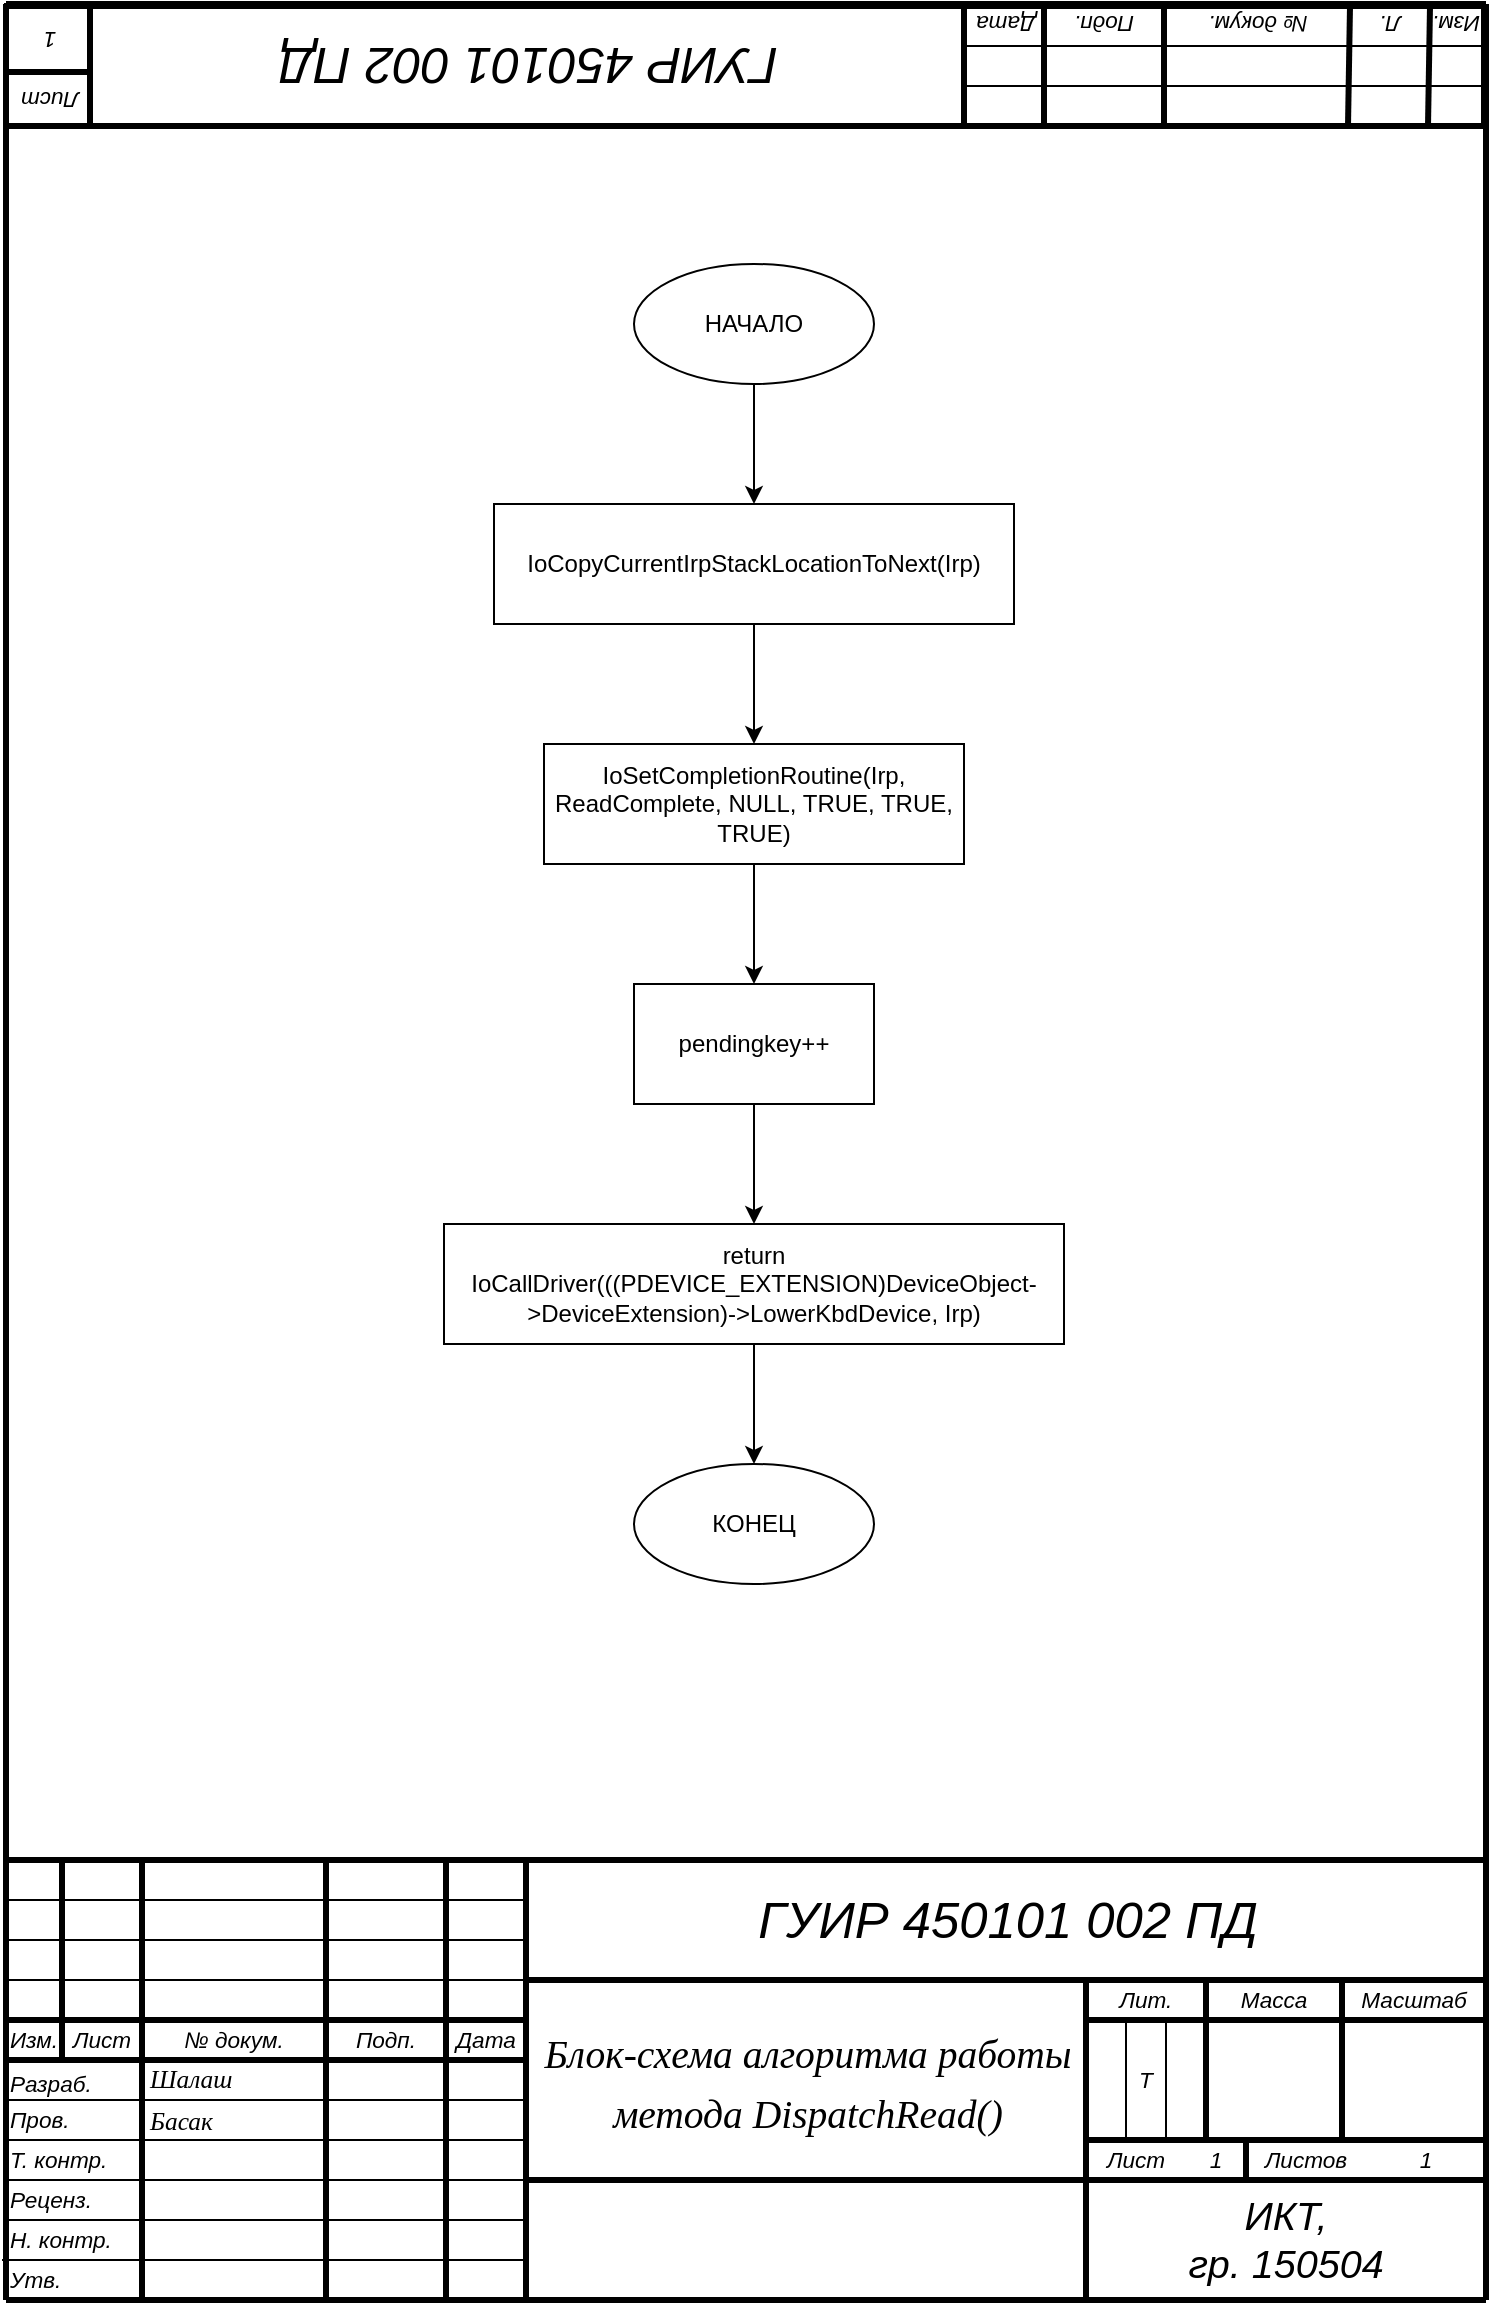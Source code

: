 <mxfile version="21.2.8" type="device">
  <diagram name="Чертеж" id="Чертеж">
    <mxGraphModel dx="1884" dy="1115" grid="1" gridSize="10" guides="1" tooltips="1" connect="1" arrows="1" fold="1" page="1" pageScale="1" pageWidth="827" pageHeight="1169" math="0" shadow="0">
      <root>
        <mxCell id="0" />
        <mxCell id="1" value="Блок-схема" parent="0" />
        <mxCell id="3" value="&lt;div style=&quot;font-size: 1px&quot;&gt;&lt;font style=&quot;font-size:11.29px;font-family:Arial;color:#000000;direction:ltr;letter-spacing:0px;line-height:120%;opacity:1&quot;&gt;&lt;i&gt;Изм.&lt;br/&gt;&lt;/i&gt;&lt;/font&gt;&lt;/div&gt;" style="verticalAlign=middle;align=center;vsdxID=114;fillColor=none;gradientColor=none;shape=stencil(nZBLDoAgDERP0z3SIyjew0SURgSD+Lu9kMZoXLhwN9O+tukAlrNpJg1SzDH4QW/URgNYgZTkjA4UkwJUgGXng+6DX1zLfmoymdXo17xh5zmRJ6Q42BWCfc2oJfdAr+Yv+AP9Cb7OJ3H/2JG1HNGz/84klThPVCc=);strokeColor=none;strokeWidth=4;spacingLeft=-3;spacingRight=-3;points=[];labelBackgroundColor=none;rounded=0;html=1;whiteSpace=wrap;" parent="1" vertex="1">
          <mxGeometry x="80" y="1028" width="28" height="20" as="geometry" />
        </mxCell>
        <mxCell id="4" value="&lt;div style=&quot;font-size: 1px&quot;&gt;&lt;font style=&quot;font-size:11.29px;font-family:Arial;color:#000000;direction:ltr;letter-spacing:0px;line-height:120%;opacity:1&quot;&gt;&lt;i&gt;Лист&lt;br/&gt;&lt;/i&gt;&lt;/font&gt;&lt;/div&gt;" style="verticalAlign=middle;align=center;vsdxID=115;fillColor=none;gradientColor=none;shape=stencil(nZBLDoAgDERP0z3SIyjew0SURgSD+Lu9kMZoXLhwN9O+tukAlrNpJg1SzDH4QW/URgNYgZTkjA4UkwJUgGXng+6DX1zLfmoymdXo17xh5zmRJ6Q42BWCfc2oJfdAr+Yv+AP9Cb7OJ3H/2JG1HNGz/84klThPVCc=);strokeColor=none;strokeWidth=4;points=[];labelBackgroundColor=none;rounded=0;html=1;whiteSpace=wrap;" parent="1" vertex="1">
          <mxGeometry x="104" y="1028" width="48" height="20" as="geometry" />
        </mxCell>
        <mxCell id="5" value="&lt;div style=&quot;font-size: 1px&quot;&gt;&lt;font style=&quot;font-size:11.29px;font-family:Arial;color:#000000;direction:ltr;letter-spacing:0px;line-height:120%;opacity:1&quot;&gt;&lt;i&gt;№ докум.&lt;br/&gt;&lt;/i&gt;&lt;/font&gt;&lt;/div&gt;" style="verticalAlign=middle;align=center;vsdxID=116;fillColor=none;gradientColor=none;shape=stencil(nZBLDoAgDERP0z3SIyjew0SURgSD+Lu9kMZoXLhwN9O+tukAlrNpJg1SzDH4QW/URgNYgZTkjA4UkwJUgGXng+6DX1zLfmoymdXo17xh5zmRJ6Q42BWCfc2oJfdAr+Yv+AP9Cb7OJ3H/2JG1HNGz/84klThPVCc=);strokeColor=none;strokeWidth=4;points=[];labelBackgroundColor=none;rounded=0;html=1;whiteSpace=wrap;" parent="1" vertex="1">
          <mxGeometry x="148" y="1028" width="92" height="20" as="geometry" />
        </mxCell>
        <mxCell id="6" value="&lt;div style=&quot;font-size: 1px&quot;&gt;&lt;font style=&quot;font-size:11.29px;font-family:Arial;color:#000000;direction:ltr;letter-spacing:0px;line-height:120%;opacity:1&quot;&gt;&lt;i&gt;Подп.&lt;br/&gt;&lt;/i&gt;&lt;/font&gt;&lt;/div&gt;" style="verticalAlign=middle;align=center;vsdxID=117;fillColor=none;gradientColor=none;shape=stencil(nZBLDoAgDERP0z3SIyjew0SURgSD+Lu9kMZoXLhwN9O+tukAlrNpJg1SzDH4QW/URgNYgZTkjA4UkwJUgGXng+6DX1zLfmoymdXo17xh5zmRJ6Q42BWCfc2oJfdAr+Yv+AP9Cb7OJ3H/2JG1HNGz/84klThPVCc=);strokeColor=none;strokeWidth=4;points=[];labelBackgroundColor=none;rounded=0;html=1;whiteSpace=wrap;" parent="1" vertex="1">
          <mxGeometry x="240" y="1028" width="60" height="20" as="geometry" />
        </mxCell>
        <mxCell id="7" value="&lt;div style=&quot;font-size: 1px&quot;&gt;&lt;font style=&quot;font-size:11.29px;font-family:Arial;color:#000000;direction:ltr;letter-spacing:0px;line-height:120%;opacity:1&quot;&gt;&lt;i&gt;Дата&lt;br/&gt;&lt;/i&gt;&lt;/font&gt;&lt;/div&gt;" style="verticalAlign=middle;align=center;vsdxID=118;fillColor=none;gradientColor=none;shape=stencil(nZBLDoAgDERP0z3SIyjew0SURgSD+Lu9kMZoXLhwN9O+tukAlrNpJg1SzDH4QW/URgNYgZTkjA4UkwJUgGXng+6DX1zLfmoymdXo17xh5zmRJ6Q42BWCfc2oJfdAr+Yv+AP9Cb7OJ3H/2JG1HNGz/84klThPVCc=);strokeColor=none;strokeWidth=4;points=[];labelBackgroundColor=none;rounded=0;html=1;whiteSpace=wrap;" parent="1" vertex="1">
          <mxGeometry x="296" y="1028" width="48" height="20" as="geometry" />
        </mxCell>
        <mxCell id="8" value="&lt;div style=&quot;&quot;&gt;&lt;p style=&quot;margin: 0px; text-indent: 0px; direction: ltr;&quot;&gt;&lt;font face=&quot;Arial Narrow&quot; style=&quot;direction: ltr; letter-spacing: 0px; line-height: 120%; opacity: 1;&quot;&gt;&lt;i style=&quot;font-size: 12.7px;&quot;&gt;Шалаш&lt;/i&gt;&lt;/font&gt;&lt;/p&gt;&lt;/div&gt;" style="verticalAlign=middle;align=left;vsdxID=119;fillColor=none;gradientColor=none;shape=stencil(nZBLDoAgDERP0z3SIyjew0SURgSD+Lu9kMZoXLhwN9O+tukAlrNpJg1SzDH4QW/URgNYgZTkjA4UkwJUgGXng+6DX1zLfmoymdXo17xh5zmRJ6Q42BWCfc2oJfdAr+Yv+AP9Cb7OJ3H/2JG1HNGz/84klThPVCc=);strokeColor=none;strokeWidth=4;points=[];labelBackgroundColor=none;rounded=0;html=1;whiteSpace=wrap;" parent="1" vertex="1">
          <mxGeometry x="150" y="1048" width="90" height="20" as="geometry" />
        </mxCell>
        <mxCell id="9" value="&lt;div style=&quot;font-size: 1px&quot;&gt;&lt;font style=&quot;font-size:11.29px;font-family:Arial;color:#000000;direction:ltr;letter-spacing:0px;line-height:120%;opacity:1&quot;&gt;&lt;i&gt;Лит.&lt;br/&gt;&lt;/i&gt;&lt;/font&gt;&lt;/div&gt;" style="verticalAlign=middle;align=center;vsdxID=120;fillColor=none;gradientColor=none;shape=stencil(nZBLDoAgDERP0z3SIyjew0SURgSD+Lu9kMZoXLhwN9O+tukAlrNpJg1SzDH4QW/URgNYgZTkjA4UkwJUgGXng+6DX1zLfmoymdXo17xh5zmRJ6Q42BWCfc2oJfdAr+Yv+AP9Cb7OJ3H/2JG1HNGz/84klThPVCc=);strokeColor=none;strokeWidth=4;points=[];labelBackgroundColor=none;rounded=0;html=1;whiteSpace=wrap;" parent="1" vertex="1">
          <mxGeometry x="620" y="1008" width="60" height="20" as="geometry" />
        </mxCell>
        <mxCell id="10" value="&lt;div style=&quot;font-size: 1px&quot;&gt;&lt;font style=&quot;font-size:11.29px;font-family:Arial;color:#000000;direction:ltr;letter-spacing:0px;line-height:120%;opacity:1&quot;&gt;&lt;i&gt;Лист&lt;br/&gt;&lt;/i&gt;&lt;/font&gt;&lt;/div&gt;" style="verticalAlign=middle;align=center;vsdxID=121;fillColor=none;gradientColor=none;shape=stencil(nZBLDoAgDERP0z3SIyjew0SURgSD+Lu9kMZoXLhwN9O+tukAlrNpJg1SzDH4QW/URgNYgZTkjA4UkwJUgGXng+6DX1zLfmoymdXo17xh5zmRJ6Q42BWCfc2oJfdAr+Yv+AP9Cb7OJ3H/2JG1HNGz/84klThPVCc=);strokeColor=none;strokeWidth=4;spacingLeft=-3;spacingRight=-3;points=[];labelBackgroundColor=none;rounded=0;html=1;whiteSpace=wrap;" parent="1" vertex="1">
          <mxGeometry x="620" y="1088" width="50" height="20" as="geometry" />
        </mxCell>
        <mxCell id="11" value="&lt;div style=&quot;font-size: 1px&quot;&gt;&lt;font style=&quot;font-size:11.29px;font-family:Arial;color:#000000;direction:ltr;letter-spacing:0px;line-height:120%;opacity:1&quot;&gt;&lt;i&gt;Листов&lt;br/&gt;&lt;/i&gt;&lt;/font&gt;&lt;/div&gt;" style="verticalAlign=middle;align=center;vsdxID=122;fillColor=none;gradientColor=none;shape=stencil(nZBLDoAgDERP0z3SIyjew0SURgSD+Lu9kMZoXLhwN9O+tukAlrNpJg1SzDH4QW/URgNYgZTkjA4UkwJUgGXng+6DX1zLfmoymdXo17xh5zmRJ6Q42BWCfc2oJfdAr+Yv+AP9Cb7OJ3H/2JG1HNGz/84klThPVCc=);strokeColor=none;strokeWidth=4;points=[];labelBackgroundColor=none;rounded=0;html=1;whiteSpace=wrap;" parent="1" vertex="1">
          <mxGeometry x="700" y="1088" width="60" height="20" as="geometry" />
        </mxCell>
        <mxCell id="12" value="&lt;div style=&quot;font-size: 1px&quot;&gt;&lt;font style=&quot;font-size:11.29px;font-family:Arial;color:#000000;direction:ltr;letter-spacing:0px;line-height:120%;opacity:1&quot;&gt;&lt;i&gt;Т&lt;br/&gt;&lt;/i&gt;&lt;/font&gt;&lt;/div&gt;" style="verticalAlign=middle;align=center;vsdxID=123;fillColor=none;gradientColor=none;shape=stencil(nZBLDoAgDERP0z3SIyjew0SURgSD+Lu9kMZoXLhwN9O+tukAlrNpJg1SzDH4QW/URgNYgZTkjA4UkwJUgGXng+6DX1zLfmoymdXo17xh5zmRJ6Q42BWCfc2oJfdAr+Yv+AP9Cb7OJ3H/2JG1HNGz/84klThPVCc=);strokeColor=none;strokeWidth=4;points=[];labelBackgroundColor=none;rounded=0;html=1;whiteSpace=wrap;" parent="1" vertex="1">
          <mxGeometry x="640" y="1048" width="20" height="20" as="geometry" />
        </mxCell>
        <mxCell id="13" value="&lt;div style=&quot;font-size: 1px&quot;&gt;&lt;font style=&quot;font-size:11.29px;font-family:Arial;color:#000000;direction:ltr;letter-spacing:0px;line-height:120%;opacity:1&quot;&gt;&lt;i&gt;1&lt;br/&gt;&lt;/i&gt;&lt;/font&gt;&lt;/div&gt;" style="verticalAlign=middle;align=center;vsdxID=124;fillColor=none;gradientColor=none;shape=stencil(nZBLDoAgDERP0z3SIyjew0SURgSD+Lu9kMZoXLhwN9O+tukAlrNpJg1SzDH4QW/URgNYgZTkjA4UkwJUgGXng+6DX1zLfmoymdXo17xh5zmRJ6Q42BWCfc2oJfdAr+Yv+AP9Cb7OJ3H/2JG1HNGz/84klThPVCc=);strokeColor=none;strokeWidth=4;points=[];labelBackgroundColor=none;rounded=0;html=1;whiteSpace=wrap;" parent="1" vertex="1">
          <mxGeometry x="670" y="1088" width="30" height="20" as="geometry" />
        </mxCell>
        <mxCell id="14" value="&lt;div style=&quot;font-size: 1px&quot;&gt;&lt;font style=&quot;font-size:11.29px;font-family:Arial;color:#000000;direction:ltr;letter-spacing:0px;line-height:120%;opacity:1&quot;&gt;&lt;i&gt;1&lt;br/&gt;&lt;/i&gt;&lt;/font&gt;&lt;/div&gt;" style="verticalAlign=middle;align=center;vsdxID=125;fillColor=none;gradientColor=none;shape=stencil(nZBLDoAgDERP0z3SIyjew0SURgSD+Lu9kMZoXLhwN9O+tukAlrNpJg1SzDH4QW/URgNYgZTkjA4UkwJUgGXng+6DX1zLfmoymdXo17xh5zmRJ6Q42BWCfc2oJfdAr+Yv+AP9Cb7OJ3H/2JG1HNGz/84klThPVCc=);strokeColor=none;strokeWidth=4;points=[];labelBackgroundColor=none;rounded=0;html=1;whiteSpace=wrap;" parent="1" vertex="1">
          <mxGeometry x="760" y="1088" width="60" height="20" as="geometry" />
        </mxCell>
        <mxCell id="66" style="vsdxID=126;edgeStyle=none;startArrow=none;endArrow=none;startSize=5;endSize=5;strokeWidth=3;strokeColor=#000000;spacingTop=0;spacingBottom=0;spacingLeft=0;spacingRight=0;verticalAlign=middle;html=1;labelBackgroundColor=none;rounded=0;" parent="1" edge="1">
          <mxGeometry relative="1" as="geometry">
            <mxPoint as="offset" />
            <Array as="points" />
            <mxPoint x="620" y="1028" as="sourcePoint" />
            <mxPoint x="820" y="1028" as="targetPoint" />
          </mxGeometry>
        </mxCell>
        <mxCell id="67" style="vsdxID=127;edgeStyle=none;startArrow=none;endArrow=none;startSize=5;endSize=5;strokeWidth=3;strokeColor=#000000;spacingTop=0;spacingBottom=0;spacingLeft=0;spacingRight=0;verticalAlign=middle;html=1;labelBackgroundColor=none;rounded=0;" parent="1" edge="1">
          <mxGeometry relative="1" as="geometry">
            <Array as="points" />
            <mxPoint x="680" y="1088" as="sourcePoint" />
            <mxPoint x="680" y="1008" as="targetPoint" />
          </mxGeometry>
        </mxCell>
        <mxCell id="68" style="vsdxID=128;edgeStyle=none;startArrow=none;endArrow=none;startSize=5;endSize=5;strokeColor=#000000;spacingTop=0;spacingBottom=0;spacingLeft=0;spacingRight=0;verticalAlign=middle;html=1;labelBackgroundColor=none;rounded=0;" parent="1" edge="1">
          <mxGeometry relative="1" as="geometry">
            <Array as="points" />
            <mxPoint x="660" y="1028" as="sourcePoint" />
            <mxPoint x="660" y="1088" as="targetPoint" />
          </mxGeometry>
        </mxCell>
        <mxCell id="69" style="vsdxID=129;edgeStyle=none;startArrow=none;endArrow=none;startSize=5;endSize=5;strokeWidth=3;strokeColor=#000000;spacingTop=0;spacingBottom=0;spacingLeft=0;spacingRight=0;verticalAlign=middle;html=1;labelBackgroundColor=none;rounded=0;" parent="1" edge="1">
          <mxGeometry relative="1" as="geometry">
            <Array as="points" />
            <mxPoint x="700" y="1108" as="sourcePoint" />
            <mxPoint x="700" y="1088" as="targetPoint" />
          </mxGeometry>
        </mxCell>
        <mxCell id="70" style="vsdxID=130;edgeStyle=none;startArrow=none;endArrow=none;startSize=5;endSize=5;strokeWidth=3;strokeColor=#000000;spacingTop=0;spacingBottom=0;spacingLeft=0;spacingRight=0;verticalAlign=middle;html=1;labelBackgroundColor=none;rounded=0;" parent="1" edge="1">
          <mxGeometry relative="1" as="geometry">
            <Array as="points" />
            <mxPoint x="748" y="1088" as="sourcePoint" />
            <mxPoint x="748" y="1008" as="targetPoint" />
          </mxGeometry>
        </mxCell>
        <mxCell id="15" value="&lt;div style=&quot;font-size: 1px&quot;&gt;&lt;font style=&quot;font-size:11.29px;font-family:Arial;color:#000000;direction:ltr;letter-spacing:0px;line-height:120%;opacity:1&quot;&gt;&lt;i&gt;Масса&lt;br/&gt;&lt;/i&gt;&lt;/font&gt;&lt;/div&gt;" style="verticalAlign=middle;align=center;vsdxID=131;fillColor=none;gradientColor=none;shape=stencil(nZBLDoAgDERP0z3SIyjew0SURgSD+Lu9kMZoXLhwN9O+tukAlrNpJg1SzDH4QW/URgNYgZTkjA4UkwJUgGXng+6DX1zLfmoymdXo17xh5zmRJ6Q42BWCfc2oJfdAr+Yv+AP9Cb7OJ3H/2JG1HNGz/84klThPVCc=);strokeColor=none;strokeWidth=4;points=[];labelBackgroundColor=none;rounded=0;html=1;whiteSpace=wrap;" parent="1" vertex="1">
          <mxGeometry x="680" y="1008" width="68" height="20" as="geometry" />
        </mxCell>
        <mxCell id="16" value="&lt;div style=&quot;font-size: 1px&quot;&gt;&lt;font style=&quot;font-size:11.29px;font-family:Arial;color:#000000;direction:ltr;letter-spacing:0px;line-height:120%;opacity:1&quot;&gt;&lt;i&gt;Масштаб&lt;br/&gt;&lt;/i&gt;&lt;/font&gt;&lt;/div&gt;" style="verticalAlign=middle;align=center;vsdxID=132;fillColor=none;gradientColor=none;shape=stencil(nZBLDoAgDERP0z3SIyjew0SURgSD+Lu9kMZoXLhwN9O+tukAlrNpJg1SzDH4QW/URgNYgZTkjA4UkwJUgGXng+6DX1zLfmoymdXo17xh5zmRJ6Q42BWCfc2oJfdAr+Yv+AP9Cb7OJ3H/2JG1HNGz/84klThPVCc=);strokeColor=none;strokeWidth=4;points=[];labelBackgroundColor=none;rounded=0;html=1;whiteSpace=wrap;" parent="1" vertex="1">
          <mxGeometry x="748" y="1008" width="72" height="20" as="geometry" />
        </mxCell>
        <mxCell id="71" value="&lt;div style=&quot;font-size: 1px&quot;&gt;&lt;/div&gt;" style="vsdxID=133;edgeStyle=none;startArrow=none;endArrow=none;startSize=5;endSize=5;strokeColor=#000000;spacingTop=0;spacingBottom=0;spacingLeft=0;spacingRight=0;verticalAlign=middle;html=1;labelBackgroundColor=none;rounded=0;align=center;" parent="1" edge="1">
          <mxGeometry relative="1" as="geometry">
            <mxPoint as="offset" />
            <Array as="points" />
            <mxPoint x="80" y="988" as="sourcePoint" />
            <mxPoint x="340" y="988" as="targetPoint" />
          </mxGeometry>
        </mxCell>
        <mxCell id="72" value="&lt;div style=&quot;font-size: 1px&quot;&gt;&lt;/div&gt;" style="vsdxID=134;edgeStyle=none;startArrow=none;endArrow=none;startSize=5;endSize=5;strokeColor=#000000;spacingTop=0;spacingBottom=0;spacingLeft=0;spacingRight=0;verticalAlign=middle;html=1;labelBackgroundColor=none;rounded=0;align=center;" parent="1" edge="1">
          <mxGeometry relative="1" as="geometry">
            <mxPoint as="offset" />
            <Array as="points" />
            <mxPoint x="80" y="1008" as="sourcePoint" />
            <mxPoint x="340" y="1008" as="targetPoint" />
          </mxGeometry>
        </mxCell>
        <mxCell id="73" style="vsdxID=135;edgeStyle=none;startArrow=none;endArrow=none;startSize=5;endSize=5;strokeWidth=3;strokeColor=#000000;spacingTop=0;spacingBottom=0;spacingLeft=0;spacingRight=0;verticalAlign=middle;html=1;labelBackgroundColor=none;rounded=0;" parent="1" edge="1">
          <mxGeometry relative="1" as="geometry">
            <Array as="points" />
            <mxPoint x="340" y="1028" as="sourcePoint" />
            <mxPoint x="80" y="1028" as="targetPoint" />
          </mxGeometry>
        </mxCell>
        <mxCell id="74" style="vsdxID=136;edgeStyle=none;startArrow=none;endArrow=none;startSize=5;endSize=5;strokeWidth=3;strokeColor=#000000;spacingTop=0;spacingBottom=0;spacingLeft=0;spacingRight=0;verticalAlign=middle;html=1;labelBackgroundColor=none;rounded=0;" parent="1" edge="1">
          <mxGeometry relative="1" as="geometry">
            <Array as="points" />
            <mxPoint x="340" y="1048" as="sourcePoint" />
            <mxPoint x="80" y="1048" as="targetPoint" />
          </mxGeometry>
        </mxCell>
        <mxCell id="75" value="&lt;div style=&quot;font-size: 1px&quot;&gt;&lt;/div&gt;" style="vsdxID=137;edgeStyle=none;startArrow=none;endArrow=none;startSize=5;endSize=5;strokeColor=#000000;spacingTop=0;spacingBottom=0;spacingLeft=0;spacingRight=0;verticalAlign=middle;html=1;labelBackgroundColor=none;rounded=0;align=center;" parent="1" edge="1">
          <mxGeometry relative="1" as="geometry">
            <mxPoint as="offset" />
            <Array as="points" />
            <mxPoint x="80" y="1068" as="sourcePoint" />
            <mxPoint x="340" y="1068" as="targetPoint" />
          </mxGeometry>
        </mxCell>
        <mxCell id="17" value="&lt;div style=&quot;font-size: 1px&quot;&gt;&lt;font style=&quot;font-size:19.76px;font-family:Arial;color:#000000;direction:ltr;letter-spacing:0px;line-height:120%;opacity:1&quot;&gt;&lt;i&gt;ИКТ,&lt;br&gt;гр.&lt;/i&gt;&lt;/font&gt;&lt;font style=&quot;font-size: 19.76px; font-family: Arial; direction: ltr; letter-spacing: 0px; line-height: 120%; opacity: 1;&quot;&gt;&lt;i style=&quot;&quot;&gt;&lt;font color=&quot;#ff0000&quot;&gt;&amp;nbsp;&lt;/font&gt;150504&lt;/i&gt;&lt;/font&gt;&lt;font style=&quot;font-size:19.76px;font-family:Arial;color:#000000;direction:ltr;letter-spacing:0px;line-height:120%;opacity:1&quot;&gt;&lt;i&gt;&lt;br&gt;&lt;/i&gt;&lt;/font&gt;&lt;/div&gt;" style="verticalAlign=middle;align=center;vsdxID=139;fillColor=none;gradientColor=none;shape=stencil(nZBLDoAgDERP0z3SIyjew0SURgSD+Lu9kMZoXLhwN9O+tukAlrNpJg1SzDH4QW/URgNYgZTkjA4UkwJUgGXng+6DX1zLfmoymdXo17xh5zmRJ6Q42BWCfc2oJfdAr+Yv+AP9Cb7OJ3H/2JG1HNGz/84klThPVCc=);strokeColor=none;strokeWidth=4;points=[];labelBackgroundColor=none;rounded=0;html=1;whiteSpace=wrap;" parent="1" vertex="1">
          <mxGeometry x="620" y="1108" width="200" height="60" as="geometry" />
        </mxCell>
        <mxCell id="18" value="&lt;div style=&quot;font-size: 1px&quot;&gt;&lt;p style=&quot;align:left;margin-left:0;margin-right:0;margin-top:0px;margin-bottom:0px;text-indent:0;valign:middle;direction:ltr;&quot;&gt;&lt;font style=&quot;font-size:11.29px;font-family:Arial;color:#000000;direction:ltr;letter-spacing:0px;line-height:120%;opacity:1&quot;&gt;&lt;i&gt;Разраб.&lt;br/&gt;&lt;/i&gt;&lt;/font&gt;&lt;/p&gt;&lt;/div&gt;" style="verticalAlign=middle;align=left;vsdxID=140;fillColor=none;gradientColor=none;shape=stencil(nZBLDoAgDERP0z3SIyjew0SURgSD+Lu9kMZoXLhwN9O+tukAlrNpJg1SzDH4QW/URgNYgZTkjA4UkwJUgGXng+6DX1zLfmoymdXo17xh5zmRJ6Q42BWCfc2oJfdAr+Yv+AP9Cb7OJ3H/2JG1HNGz/84klThPVCc=);strokeColor=none;strokeWidth=4;points=[];labelBackgroundColor=none;rounded=0;html=1;whiteSpace=wrap;" parent="1" vertex="1">
          <mxGeometry x="80" y="1050" width="68" height="20" as="geometry" />
        </mxCell>
        <mxCell id="19" value="&lt;div style=&quot;font-size: 1px&quot;&gt;&lt;p style=&quot;align:left;margin-left:0;margin-right:0;margin-top:0px;margin-bottom:0px;text-indent:0;valign:middle;direction:ltr;&quot;&gt;&lt;font style=&quot;font-size:11.29px;font-family:Arial;color:#000000;direction:ltr;letter-spacing:0px;line-height:120%;opacity:1&quot;&gt;&lt;i&gt;Пров.&lt;br/&gt;&lt;/i&gt;&lt;/font&gt;&lt;/p&gt;&lt;/div&gt;" style="verticalAlign=middle;align=left;vsdxID=141;fillColor=none;gradientColor=none;shape=stencil(nZBLDoAgDERP0z3SIyjew0SURgSD+Lu9kMZoXLhwN9O+tukAlrNpJg1SzDH4QW/URgNYgZTkjA4UkwJUgGXng+6DX1zLfmoymdXo17xh5zmRJ6Q42BWCfc2oJfdAr+Yv+AP9Cb7OJ3H/2JG1HNGz/84klThPVCc=);strokeColor=none;strokeWidth=4;points=[];labelBackgroundColor=none;rounded=0;html=1;whiteSpace=wrap;" parent="1" vertex="1">
          <mxGeometry x="80" y="1068" width="68" height="20" as="geometry" />
        </mxCell>
        <mxCell id="20" value="&lt;div style=&quot;font-size: 1px&quot;&gt;&lt;p style=&quot;align:left;margin-left:0;margin-right:0;margin-top:0px;margin-bottom:0px;text-indent:0;valign:middle;direction:ltr;&quot;&gt;&lt;font style=&quot;font-size:11.29px;font-family:Arial;color:#000000;direction:ltr;letter-spacing:0px;line-height:120%;opacity:1&quot;&gt;&lt;i&gt;Н. контр.&lt;br/&gt;&lt;/i&gt;&lt;/font&gt;&lt;/p&gt;&lt;/div&gt;" style="verticalAlign=middle;align=left;vsdxID=142;fillColor=none;gradientColor=none;shape=stencil(nZBLDoAgDERP0z3SIyjew0SURgSD+Lu9kMZoXLhwN9O+tukAlrNpJg1SzDH4QW/URgNYgZTkjA4UkwJUgGXng+6DX1zLfmoymdXo17xh5zmRJ6Q42BWCfc2oJfdAr+Yv+AP9Cb7OJ3H/2JG1HNGz/84klThPVCc=);strokeColor=none;strokeWidth=4;points=[];labelBackgroundColor=none;rounded=0;html=1;whiteSpace=wrap;" parent="1" vertex="1">
          <mxGeometry x="80" y="1128" width="68" height="20" as="geometry" />
        </mxCell>
        <mxCell id="21" value="&lt;div style=&quot;font-size: 1px&quot;&gt;&lt;p style=&quot;align:left;margin-left:0;margin-right:0;margin-top:0px;margin-bottom:0px;text-indent:0;valign:middle;direction:ltr;&quot;&gt;&lt;font style=&quot;font-size:11.29px;font-family:Arial;color:#000000;direction:ltr;letter-spacing:0px;line-height:120%;opacity:1&quot;&gt;&lt;i&gt;Т. контр.&lt;br/&gt;&lt;/i&gt;&lt;/font&gt;&lt;/p&gt;&lt;/div&gt;" style="verticalAlign=middle;align=left;vsdxID=143;fillColor=none;gradientColor=none;shape=stencil(nZBLDoAgDERP0z3SIyjew0SURgSD+Lu9kMZoXLhwN9O+tukAlrNpJg1SzDH4QW/URgNYgZTkjA4UkwJUgGXng+6DX1zLfmoymdXo17xh5zmRJ6Q42BWCfc2oJfdAr+Yv+AP9Cb7OJ3H/2JG1HNGz/84klThPVCc=);strokeColor=none;strokeWidth=4;points=[];labelBackgroundColor=none;rounded=0;html=1;whiteSpace=wrap;" parent="1" vertex="1">
          <mxGeometry x="80" y="1088" width="68" height="20" as="geometry" />
        </mxCell>
        <mxCell id="22" value="&lt;div style=&quot;font-size: 1px&quot;&gt;&lt;p style=&quot;align:left;margin-left:0;margin-right:0;margin-top:0px;margin-bottom:0px;text-indent:0;valign:middle;direction:ltr;&quot;&gt;&lt;font style=&quot;font-size:11.29px;font-family:Arial;color:#000000;direction:ltr;letter-spacing:0px;line-height:120%;opacity:1&quot;&gt;&lt;i&gt;Реценз.&lt;br/&gt;&lt;/i&gt;&lt;/font&gt;&lt;/p&gt;&lt;/div&gt;" style="verticalAlign=middle;align=left;vsdxID=144;fillColor=none;gradientColor=none;shape=stencil(nZBLDoAgDERP0z3SIyjew0SURgSD+Lu9kMZoXLhwN9O+tukAlrNpJg1SzDH4QW/URgNYgZTkjA4UkwJUgGXng+6DX1zLfmoymdXo17xh5zmRJ6Q42BWCfc2oJfdAr+Yv+AP9Cb7OJ3H/2JG1HNGz/84klThPVCc=);strokeColor=none;strokeWidth=4;points=[];labelBackgroundColor=none;rounded=0;html=1;whiteSpace=wrap;" parent="1" vertex="1">
          <mxGeometry x="80" y="1108" width="68" height="20" as="geometry" />
        </mxCell>
        <mxCell id="76" style="vsdxID=145;edgeStyle=none;startArrow=none;endArrow=none;startSize=5;endSize=5;strokeColor=#000000;spacingTop=0;spacingBottom=0;spacingLeft=0;spacingRight=0;verticalAlign=middle;html=1;labelBackgroundColor=none;rounded=0;" parent="1" edge="1">
          <mxGeometry relative="1" as="geometry">
            <mxPoint as="offset" />
            <Array as="points" />
            <mxPoint x="80" y="1128" as="sourcePoint" />
            <mxPoint x="340" y="1128" as="targetPoint" />
          </mxGeometry>
        </mxCell>
        <mxCell id="77" style="vsdxID=146;edgeStyle=none;startArrow=none;endArrow=none;startSize=5;endSize=5;strokeColor=#000000;spacingTop=0;spacingBottom=0;spacingLeft=0;spacingRight=0;verticalAlign=middle;html=1;labelBackgroundColor=none;rounded=0;" parent="1" edge="1">
          <mxGeometry relative="1" as="geometry">
            <Array as="points" />
            <mxPoint x="80" y="1108" as="sourcePoint" />
            <mxPoint x="340" y="1108" as="targetPoint" />
          </mxGeometry>
        </mxCell>
        <mxCell id="78" value="&lt;div style=&quot;font-size: 1px&quot;&gt;&lt;/div&gt;" style="text;vsdxID=146;edgeStyle=none;startArrow=none;endArrow=none;startSize=5;endSize=5;strokeColor=none;spacingTop=0;spacingBottom=0;spacingLeft=0;spacingRight=0;verticalAlign=middle;html=1;labelBackgroundColor=none;rounded=0;align=center;fillColor=none;gradientColor=none;whiteSpace=wrap;;html=1;;rotation=360.0" parent="77" vertex="1">
          <mxGeometry width="260" height="1" relative="1" as="geometry">
            <mxPoint x="-130" y="-0.5" as="offset" />
          </mxGeometry>
        </mxCell>
        <mxCell id="79" value="&lt;div style=&quot;font-size: 1px&quot;&gt;&lt;/div&gt;" style="vsdxID=147;edgeStyle=none;startArrow=none;endArrow=none;startSize=5;endSize=5;strokeColor=#000000;spacingTop=0;spacingBottom=0;spacingLeft=0;spacingRight=0;verticalAlign=middle;html=1;labelBackgroundColor=none;rounded=0;align=center;" parent="1" edge="1">
          <mxGeometry relative="1" as="geometry">
            <mxPoint as="offset" />
            <Array as="points" />
            <mxPoint x="78" y="1148" as="sourcePoint" />
            <mxPoint x="340" y="1148" as="targetPoint" />
          </mxGeometry>
        </mxCell>
        <mxCell id="23" value="&lt;div style=&quot;font-size: 1px&quot;&gt;&lt;p style=&quot;align:left;margin-left:0;margin-right:0;margin-top:0px;margin-bottom:0px;text-indent:0;valign:middle;direction:ltr;&quot;&gt;&lt;font style=&quot;font-size:11.29px;font-family:Arial;color:#000000;direction:ltr;letter-spacing:0px;line-height:120%;opacity:1&quot;&gt;&lt;i&gt;Утв.&lt;br/&gt;&lt;/i&gt;&lt;/font&gt;&lt;/p&gt;&lt;/div&gt;" style="verticalAlign=middle;align=left;vsdxID=148;fillColor=none;gradientColor=none;shape=stencil(nZBLDoAgDERP0z3SIyjew0SURgSD+Lu9kMZoXLhwN9O+tukAlrNpJg1SzDH4QW/URgNYgZTkjA4UkwJUgGXng+6DX1zLfmoymdXo17xh5zmRJ6Q42BWCfc2oJfdAr+Yv+AP9Cb7OJ3H/2JG1HNGz/84klThPVCc=);strokeColor=none;strokeWidth=4;points=[];labelBackgroundColor=none;rounded=0;html=1;whiteSpace=wrap;" parent="1" vertex="1">
          <mxGeometry x="80" y="1148" width="68" height="20" as="geometry" />
        </mxCell>
        <mxCell id="24" value="&lt;div style=&quot;&quot;&gt;&lt;p style=&quot;margin: 0px; text-indent: 0px; direction: ltr;&quot;&gt;&lt;font face=&quot;Arial Narrow&quot;&gt;&lt;span style=&quot;font-size: 12.7px;&quot;&gt;&lt;i&gt;Басак&lt;/i&gt;&lt;/span&gt;&lt;/font&gt;&lt;/p&gt;&lt;/div&gt;" style="verticalAlign=middle;align=left;vsdxID=149;fillColor=none;gradientColor=none;shape=stencil(nZBLDoAgDERP0z3SIyjew0SURgSD+Lu9kMZoXLhwN9O+tukAlrNpJg1SzDH4QW/URgNYgZTkjA4UkwJUgGXng+6DX1zLfmoymdXo17xh5zmRJ6Q42BWCfc2oJfdAr+Yv+AP9Cb7OJ3H/2JG1HNGz/84klThPVCc=);strokeColor=none;strokeWidth=4;points=[];labelBackgroundColor=none;rounded=0;html=1;whiteSpace=wrap;" parent="1" vertex="1">
          <mxGeometry x="150" y="1069" width="90" height="20" as="geometry" />
        </mxCell>
        <mxCell id="25" value="&lt;div style=&quot;font-size: 1px&quot;&gt;&lt;font style=&quot;font-size: 25.4px; font-family: Arial; direction: ltr; letter-spacing: 0px; line-height: 120%; opacity: 1;&quot;&gt;&lt;i style=&quot;&quot;&gt;ГУИР &lt;/i&gt;&lt;/font&gt;&lt;font style=&quot;font-size: 25.4px; font-family: Arial; direction: ltr; letter-spacing: 0px; line-height: 120%; opacity: 1;&quot;&gt;&lt;i&gt;450101&lt;/i&gt;&lt;/font&gt;&lt;font style=&quot;font-size: 25.4px; font-family: Arial; direction: ltr; letter-spacing: 0px; line-height: 120%; opacity: 1;&quot;&gt;&lt;i style=&quot;&quot;&gt; 002 ПД&lt;/i&gt;&lt;/font&gt;&lt;font style=&quot;font-size:25.4px;font-family:Arial;color:#000000;direction:ltr;letter-spacing:0px;line-height:120%;opacity:1&quot;&gt;&lt;i&gt;&lt;br&gt;&lt;/i&gt;&lt;/font&gt;&lt;/div&gt;" style="verticalAlign=middle;align=center;vsdxID=151;fillColor=none;gradientColor=none;shape=stencil(nZBLDoAgDERP0z3SIyjew0SURgSD+Lu9kMZoXLhwN9O+tukAlrNpJg1SzDH4QW/URgNYgZTkjA4UkwJUgGXng+6DX1zLfmoymdXo17xh5zmRJ6Q42BWCfc2oJfdAr+Yv+AP9Cb7OJ3H/2JG1HNGz/84klThPVCc=);strokeColor=none;strokeWidth=4;points=[];labelBackgroundColor=none;rounded=0;html=1;whiteSpace=wrap;" parent="1" vertex="1">
          <mxGeometry x="341" y="948" width="480" height="60" as="geometry" />
        </mxCell>
        <mxCell id="26" value="&lt;div style=&quot;font-size: 1px&quot;&gt;&lt;p style=&quot;align:center;margin-left:0;margin-right:0;margin-top:0px;margin-bottom:0px;text-indent:0;valign:middle;direction:ltr;&quot;&gt;&lt;font style=&quot;font-size:19.76px;font-family:Times New Roman;color:#000000;direction:ltr;letter-spacing:0px;line-height:150%;opacity:1&quot;&gt;&lt;i&gt;Блок-схема алгоритма работы метода&amp;nbsp;&lt;/i&gt;&lt;/font&gt;&lt;font style=&quot;font-size: 19.76px; color: rgb(0, 0, 0); direction: ltr; letter-spacing: 0px; line-height: 150%; opacity: 1;&quot;&gt;&lt;i style=&quot;&quot;&gt;&lt;font face=&quot;Times New Roman&quot;&gt;DispatchRead()&lt;/font&gt;&lt;br&gt;&lt;/i&gt;&lt;/font&gt;&lt;/p&gt;&lt;/div&gt;" style="verticalAlign=middle;align=center;vsdxID=152;fillColor=none;gradientColor=none;shape=stencil(nZBLDoAgDERP0z3SIyjew0SURgSD+Lu9kMZoXLhwN9O+tukAlrNpJg1SzDH4QW/URgNYgZTkjA4UkwJUgGXng+6DX1zLfmoymdXo17xh5zmRJ6Q42BWCfc2oJfdAr+Yv+AP9Cb7OJ3H/2JG1HNGz/84klThPVCc=);strokeColor=none;points=[];labelBackgroundColor=none;rounded=0;html=1;whiteSpace=wrap;" parent="1" vertex="1">
          <mxGeometry x="341" y="1008" width="280" height="104" as="geometry" />
        </mxCell>
        <mxCell id="80" style="vsdxID=154;edgeStyle=none;startArrow=none;endArrow=none;startSize=5;endSize=5;strokeWidth=3;strokeColor=#000000;spacingTop=0;spacingBottom=0;spacingLeft=0;spacingRight=0;verticalAlign=middle;html=1;labelBackgroundColor=none;rounded=0;" parent="1" edge="1">
          <mxGeometry relative="1" as="geometry">
            <Array as="points" />
            <mxPoint x="79" y="81" as="sourcePoint" />
            <mxPoint x="819" y="81" as="targetPoint" />
          </mxGeometry>
        </mxCell>
        <mxCell id="81" style="vsdxID=155;edgeStyle=none;startArrow=none;endArrow=none;startSize=5;endSize=5;strokeWidth=3;strokeColor=#000000;spacingTop=0;spacingBottom=0;spacingLeft=0;spacingRight=0;verticalAlign=middle;html=1;labelBackgroundColor=none;rounded=0;" parent="1" edge="1">
          <mxGeometry relative="1" as="geometry">
            <Array as="points" />
            <mxPoint x="819" y="82" as="sourcePoint" />
            <mxPoint x="819" y="20" as="targetPoint" />
          </mxGeometry>
        </mxCell>
        <mxCell id="82" style="vsdxID=156;edgeStyle=none;startArrow=none;endArrow=none;startSize=5;endSize=5;strokeWidth=3;strokeColor=#000000;spacingTop=0;spacingBottom=0;spacingLeft=0;spacingRight=0;verticalAlign=middle;html=1;labelBackgroundColor=none;rounded=0;" parent="1" edge="1">
          <mxGeometry relative="1" as="geometry">
            <Array as="points" />
            <mxPoint x="559" y="20" as="sourcePoint" />
            <mxPoint x="559" y="81" as="targetPoint" />
          </mxGeometry>
        </mxCell>
        <mxCell id="83" style="vsdxID=157;edgeStyle=none;startArrow=none;endArrow=none;startSize=5;endSize=5;strokeWidth=3;strokeColor=#000000;spacingTop=0;spacingBottom=0;spacingLeft=0;spacingRight=0;verticalAlign=middle;html=1;labelBackgroundColor=none;rounded=0;" parent="1" edge="1">
          <mxGeometry relative="1" as="geometry">
            <Array as="points" />
            <mxPoint x="599" y="81" as="sourcePoint" />
            <mxPoint x="599" y="21" as="targetPoint" />
          </mxGeometry>
        </mxCell>
        <mxCell id="84" style="vsdxID=158;edgeStyle=none;startArrow=none;endArrow=none;startSize=5;endSize=5;strokeWidth=3;strokeColor=#000000;spacingTop=0;spacingBottom=0;spacingLeft=0;spacingRight=0;verticalAlign=middle;html=1;labelBackgroundColor=none;rounded=0;" parent="1" edge="1">
          <mxGeometry relative="1" as="geometry">
            <Array as="points" />
            <mxPoint x="659" y="81" as="sourcePoint" />
            <mxPoint x="659" y="20" as="targetPoint" />
          </mxGeometry>
        </mxCell>
        <mxCell id="85" style="vsdxID=159;edgeStyle=none;startArrow=none;endArrow=none;startSize=5;endSize=5;strokeWidth=3;strokeColor=#000000;spacingTop=0;spacingBottom=0;spacingLeft=0;spacingRight=0;verticalAlign=middle;html=1;labelBackgroundColor=none;rounded=0;" parent="1" edge="1">
          <mxGeometry relative="1" as="geometry">
            <Array as="points" />
            <mxPoint x="751" y="81" as="sourcePoint" />
            <mxPoint x="752" y="21" as="targetPoint" />
          </mxGeometry>
        </mxCell>
        <mxCell id="86" style="vsdxID=160;edgeStyle=none;startArrow=none;endArrow=none;startSize=5;endSize=5;strokeWidth=3;strokeColor=#000000;spacingTop=0;spacingBottom=0;spacingLeft=0;spacingRight=0;verticalAlign=middle;html=1;labelBackgroundColor=none;rounded=0;" parent="1" edge="1">
          <mxGeometry relative="1" as="geometry">
            <Array as="points" />
            <mxPoint x="791" y="81" as="sourcePoint" />
            <mxPoint x="792" y="21" as="targetPoint" />
          </mxGeometry>
        </mxCell>
        <mxCell id="87" style="vsdxID=161;edgeStyle=none;startArrow=none;endArrow=none;startSize=5;endSize=5;strokeWidth=3;strokeColor=#000000;spacingTop=0;spacingBottom=0;spacingLeft=0;spacingRight=0;verticalAlign=middle;html=1;labelBackgroundColor=none;rounded=0;" parent="1" edge="1">
          <mxGeometry relative="1" as="geometry">
            <Array as="points" />
            <mxPoint x="559" y="21" as="sourcePoint" />
            <mxPoint x="79" y="21" as="targetPoint" />
          </mxGeometry>
        </mxCell>
        <mxCell id="88" style="vsdxID=162;edgeStyle=none;startArrow=none;endArrow=none;startSize=5;endSize=5;strokeWidth=3;strokeColor=#000000;spacingTop=0;spacingBottom=0;spacingLeft=0;spacingRight=0;verticalAlign=middle;html=1;labelBackgroundColor=none;rounded=0;" parent="1" edge="1">
          <mxGeometry relative="1" as="geometry">
            <Array as="points" />
            <mxPoint x="122" y="54" as="sourcePoint" />
            <mxPoint x="80" y="54" as="targetPoint" />
          </mxGeometry>
        </mxCell>
        <mxCell id="89" style="vsdxID=163;edgeStyle=none;startArrow=none;endArrow=none;startSize=5;endSize=5;strokeColor=#000000;spacingTop=0;spacingBottom=0;spacingLeft=0;spacingRight=0;verticalAlign=middle;html=1;labelBackgroundColor=none;rounded=0;" parent="1" edge="1">
          <mxGeometry relative="1" as="geometry">
            <Array as="points" />
            <mxPoint x="819" y="61" as="sourcePoint" />
            <mxPoint x="559" y="61" as="targetPoint" />
          </mxGeometry>
        </mxCell>
        <mxCell id="90" value="&lt;div style=&quot;font-size: 1px&quot;&gt;&lt;/div&gt;" style="text;vsdxID=163;edgeStyle=none;startArrow=none;endArrow=none;startSize=5;endSize=5;strokeColor=none;spacingTop=0;spacingBottom=0;spacingLeft=0;spacingRight=0;verticalAlign=middle;html=1;labelBackgroundColor=none;rounded=0;align=center;fillColor=none;gradientColor=none;whiteSpace=wrap;;html=1;;rotation=360.0" parent="89" vertex="1">
          <mxGeometry width="260" height="1" relative="1" as="geometry">
            <mxPoint x="-130" y="-0.5" as="offset" />
          </mxGeometry>
        </mxCell>
        <mxCell id="27" value="&lt;div style=&quot;font-size: 1px&quot;&gt;&lt;font style=&quot;font-size:11.29px;font-family:Arial;color:#000000;direction:ltr;letter-spacing:0px;line-height:120%;opacity:1&quot;&gt;&lt;i&gt;Изм.&lt;br/&gt;&lt;/i&gt;&lt;/font&gt;&lt;/div&gt;" style="verticalAlign=middle;align=center;vsdxID=164;rotation=180;fillColor=none;gradientColor=none;shape=stencil(nZBLDoAgDERP0z3SIyjew0SURgSD+Lu9kMZoXLhwN9O+tukAlrNpJg1SzDH4QW/URgNYgZTkjA4UkwJUgGXng+6DX1zLfmoymdXo17xh5zmRJ6Q42BWCfc2oJfdAr+Yv+AP9Cb7OJ3H/2JG1HNGz/84klThPVCc=);strokeColor=none;strokeWidth=4;spacingLeft=-3;spacingRight=-3;points=[];labelBackgroundColor=none;rounded=0;html=1;whiteSpace=wrap;" parent="1" vertex="1">
          <mxGeometry x="792" y="20" width="26" height="20" as="geometry" />
        </mxCell>
        <mxCell id="28" value="&lt;div style=&quot;font-size: 1px&quot;&gt;&lt;font style=&quot;font-size:11.29px;font-family:Arial;color:#000000;direction:ltr;letter-spacing:0px;line-height:120%;opacity:1&quot;&gt;&lt;i&gt;Л.&lt;br/&gt;&lt;/i&gt;&lt;/font&gt;&lt;/div&gt;" style="verticalAlign=middle;align=center;vsdxID=165;rotation=180;fillColor=none;gradientColor=none;shape=stencil(nZBLDoAgDERP0z3SIyjew0SURgSD+Lu9kMZoXLhwN9O+tukAlrNpJg1SzDH4QW/URgNYgZTkjA4UkwJUgGXng+6DX1zLfmoymdXo17xh5zmRJ6Q42BWCfc2oJfdAr+Yv+AP9Cb7OJ3H/2JG1HNGz/84klThPVCc=);strokeColor=none;strokeWidth=4;points=[];labelBackgroundColor=none;rounded=0;html=1;whiteSpace=wrap;" parent="1" vertex="1">
          <mxGeometry x="752" y="20" width="40" height="20" as="geometry" />
        </mxCell>
        <mxCell id="29" value="&lt;div style=&quot;font-size: 1px&quot;&gt;&lt;font style=&quot;font-size:11.29px;font-family:Arial;color:#000000;direction:ltr;letter-spacing:0px;line-height:120%;opacity:1&quot;&gt;&lt;i&gt;№ докум.&lt;br/&gt;&lt;/i&gt;&lt;/font&gt;&lt;/div&gt;" style="verticalAlign=middle;align=center;vsdxID=166;rotation=180;fillColor=none;gradientColor=none;shape=stencil(nZBLDoAgDERP0z3SIyjew0SURgSD+Lu9kMZoXLhwN9O+tukAlrNpJg1SzDH4QW/URgNYgZTkjA4UkwJUgGXng+6DX1zLfmoymdXo17xh5zmRJ6Q42BWCfc2oJfdAr+Yv+AP9Cb7OJ3H/2JG1HNGz/84klThPVCc=);strokeColor=none;strokeWidth=4;points=[];labelBackgroundColor=none;rounded=0;html=1;whiteSpace=wrap;" parent="1" vertex="1">
          <mxGeometry x="660" y="20" width="92" height="20" as="geometry" />
        </mxCell>
        <mxCell id="30" value="&lt;div style=&quot;font-size: 1px&quot;&gt;&lt;font style=&quot;font-size:11.29px;font-family:Arial;color:#000000;direction:ltr;letter-spacing:0px;line-height:120%;opacity:1&quot;&gt;&lt;i&gt;Подп.&lt;br/&gt;&lt;/i&gt;&lt;/font&gt;&lt;/div&gt;" style="verticalAlign=middle;align=center;vsdxID=167;rotation=180;fillColor=none;gradientColor=none;shape=stencil(nZBLDoAgDERP0z3SIyjew0SURgSD+Lu9kMZoXLhwN9O+tukAlrNpJg1SzDH4QW/URgNYgZTkjA4UkwJUgGXng+6DX1zLfmoymdXo17xh5zmRJ6Q42BWCfc2oJfdAr+Yv+AP9Cb7OJ3H/2JG1HNGz/84klThPVCc=);strokeColor=none;strokeWidth=4;points=[];labelBackgroundColor=none;rounded=0;html=1;whiteSpace=wrap;" parent="1" vertex="1">
          <mxGeometry x="600" y="20" width="58" height="20" as="geometry" />
        </mxCell>
        <mxCell id="31" value="&lt;div style=&quot;font-size: 1px&quot;&gt;&lt;font style=&quot;font-size:11.29px;font-family:Arial;color:#000000;direction:ltr;letter-spacing:0px;line-height:120%;opacity:1&quot;&gt;&lt;i&gt;Дата&lt;br/&gt;&lt;/i&gt;&lt;/font&gt;&lt;/div&gt;" style="verticalAlign=middle;align=center;vsdxID=168;rotation=180;fillColor=none;gradientColor=none;shape=stencil(nZBLDoAgDERP0z3SIyjew0SURgSD+Lu9kMZoXLhwN9O+tukAlrNpJg1SzDH4QW/URgNYgZTkjA4UkwJUgGXng+6DX1zLfmoymdXo17xh5zmRJ6Q42BWCfc2oJfdAr+Yv+AP9Cb7OJ3H/2JG1HNGz/84klThPVCc=);strokeColor=none;strokeWidth=4;points=[];labelBackgroundColor=none;rounded=0;html=1;whiteSpace=wrap;" parent="1" vertex="1">
          <mxGeometry x="558" y="20" width="44" height="20" as="geometry" />
        </mxCell>
        <mxCell id="91" style="vsdxID=169;edgeStyle=none;startArrow=none;endArrow=none;startSize=5;endSize=5;strokeWidth=3;strokeColor=#000000;spacingTop=0;spacingBottom=0;spacingLeft=0;spacingRight=0;verticalAlign=middle;html=1;labelBackgroundColor=none;rounded=0;" parent="1" edge="1">
          <mxGeometry relative="1" as="geometry">
            <Array as="points" />
            <mxPoint x="122" y="20" as="sourcePoint" />
            <mxPoint x="122" y="82" as="targetPoint" />
          </mxGeometry>
        </mxCell>
        <mxCell id="92" style="vsdxID=170;edgeStyle=none;startArrow=none;endArrow=none;startSize=5;endSize=5;strokeWidth=3;strokeColor=#000000;spacingTop=0;spacingBottom=0;spacingLeft=0;spacingRight=0;verticalAlign=middle;html=1;labelBackgroundColor=none;rounded=0;" parent="1" edge="1">
          <mxGeometry relative="1" as="geometry">
            <Array as="points" />
            <mxPoint x="80" y="20" as="sourcePoint" />
            <mxPoint x="80" y="82" as="targetPoint" />
          </mxGeometry>
        </mxCell>
        <mxCell id="93" style="vsdxID=171;edgeStyle=none;startArrow=none;endArrow=none;startSize=5;endSize=5;strokeColor=#000000;spacingTop=0;spacingBottom=0;spacingLeft=0;spacingRight=0;verticalAlign=middle;html=1;labelBackgroundColor=none;rounded=0;" parent="1" edge="1">
          <mxGeometry relative="1" as="geometry">
            <Array as="points" />
            <mxPoint x="819" y="41" as="sourcePoint" />
            <mxPoint x="559" y="41" as="targetPoint" />
          </mxGeometry>
        </mxCell>
        <mxCell id="94" value="&lt;div style=&quot;font-size: 1px&quot;&gt;&lt;/div&gt;" style="text;vsdxID=171;edgeStyle=none;startArrow=none;endArrow=none;startSize=5;endSize=5;strokeColor=none;spacingTop=0;spacingBottom=0;spacingLeft=0;spacingRight=0;verticalAlign=middle;html=1;labelBackgroundColor=none;rounded=0;align=center;fillColor=none;gradientColor=none;whiteSpace=wrap;;html=1;;rotation=360.0" parent="93" vertex="1">
          <mxGeometry width="260" height="1" relative="1" as="geometry">
            <mxPoint x="-130" y="-0.5" as="offset" />
          </mxGeometry>
        </mxCell>
        <mxCell id="95" style="vsdxID=172;edgeStyle=none;startArrow=none;endArrow=none;startSize=5;endSize=5;strokeWidth=3;strokeColor=#000000;spacingTop=0;spacingBottom=0;spacingLeft=0;spacingRight=0;verticalAlign=middle;html=1;labelBackgroundColor=none;rounded=0;" parent="1" edge="1">
          <mxGeometry relative="1" as="geometry">
            <Array as="points" />
            <mxPoint x="558" y="21" as="sourcePoint" />
            <mxPoint x="818" y="21" as="targetPoint" />
          </mxGeometry>
        </mxCell>
        <mxCell id="32" value="&lt;div style=&quot;font-size: 1px&quot;&gt;&lt;font style=&quot;font-size: 25.4px; font-family: Arial; direction: ltr; letter-spacing: 0px; line-height: 120%; opacity: 1;&quot;&gt;&lt;i style=&quot;&quot;&gt;ГУИР&lt;/i&gt;&lt;/font&gt;&lt;font style=&quot;font-size: 25.4px; font-family: Arial; direction: ltr; letter-spacing: 0px; line-height: 120%; opacity: 1;&quot;&gt;&lt;i&gt; &lt;/i&gt;&lt;/font&gt;&lt;font style=&quot;font-size: 25.4px; font-family: Arial; direction: ltr; letter-spacing: 0px; line-height: 120%; opacity: 1;&quot;&gt;&lt;i&gt;450101&lt;/i&gt;&lt;/font&gt;&lt;font style=&quot;font-size: 25.4px; font-family: Arial; direction: ltr; letter-spacing: 0px; line-height: 120%; opacity: 1;&quot;&gt;&lt;i style=&quot;&quot;&gt; 002 ПД&lt;/i&gt;&lt;/font&gt;&lt;font style=&quot;font-size:25.4px;font-family:Arial;color:#000000;direction:ltr;letter-spacing:0px;line-height:120%;opacity:1&quot;&gt;&lt;i&gt;&lt;br&gt;&lt;/i&gt;&lt;/font&gt;&lt;/div&gt;" style="verticalAlign=middle;align=center;vsdxID=173;rotation=180;fillColor=none;gradientColor=none;shape=stencil(nZBLDoAgDERP0z3SIyjew0SURgSD+Lu9kMZoXLhwN9O+tukAlrNpJg1SzDH4QW/URgNYgZTkjA4UkwJUgGXng+6DX1zLfmoymdXo17xh5zmRJ6Q42BWCfc2oJfdAr+Yv+AP9Cb7OJ3H/2JG1HNGz/84klThPVCc=);strokeColor=none;strokeWidth=4;points=[];labelBackgroundColor=none;rounded=0;html=1;whiteSpace=wrap;" parent="1" vertex="1">
          <mxGeometry x="124" y="21" width="434" height="60" as="geometry" />
        </mxCell>
        <mxCell id="33" value="&lt;div style=&quot;font-size: 1px&quot;&gt;&lt;font style=&quot;font-size:11.29px;font-family:Arial;color:#000000;direction:ltr;letter-spacing:0px;line-height:120%;opacity:1&quot;&gt;&lt;i&gt;Лист&lt;br/&gt;&lt;/i&gt;&lt;/font&gt;&lt;/div&gt;" style="verticalAlign=middle;align=center;vsdxID=174;rotation=180;fillColor=none;gradientColor=none;shape=stencil(nZBLDoAgDERP0z3SIyjew0SURgSD+Lu9kMZoXLhwN9O+tukAlrNpJg1SzDH4QW/URgNYgZTkjA4UkwJUgGXng+6DX1zLfmoymdXo17xh5zmRJ6Q42BWCfc2oJfdAr+Yv+AP9Cb7OJ3H/2JG1HNGz/84klThPVCc=);strokeColor=none;strokeWidth=4;points=[];labelBackgroundColor=none;rounded=0;html=1;whiteSpace=wrap;" parent="1" vertex="1">
          <mxGeometry x="80" y="58" width="44" height="20" as="geometry" />
        </mxCell>
        <mxCell id="34" value="&lt;div style=&quot;font-size: 1px&quot;&gt;&lt;font style=&quot;font-size:11.29px;font-family:Arial;color:#000000;direction:ltr;letter-spacing:0px;line-height:120%;opacity:1&quot;&gt;&lt;i&gt;1&lt;br/&gt;&lt;/i&gt;&lt;/font&gt;&lt;/div&gt;" style="verticalAlign=middle;align=center;vsdxID=175;rotation=180;fillColor=none;gradientColor=none;shape=stencil(nZBLDoAgDERP0z3SIyjew0SURgSD+Lu9kMZoXLhwN9O+tukAlrNpJg1SzDH4QW/URgNYgZTkjA4UkwJUgGXng+6DX1zLfmoymdXo17xh5zmRJ6Q42BWCfc2oJfdAr+Yv+AP9Cb7OJ3H/2JG1HNGz/84klThPVCc=);strokeColor=none;strokeWidth=4;points=[];labelBackgroundColor=none;rounded=0;html=1;whiteSpace=wrap;" parent="1" vertex="1">
          <mxGeometry x="80" y="20" width="44" height="36" as="geometry" />
        </mxCell>
        <mxCell id="48" style="vsdxID=95;edgeStyle=none;startArrow=none;endArrow=none;startSize=5;endSize=5;strokeWidth=3;strokeColor=#000000;spacingTop=0;spacingBottom=0;spacingLeft=0;spacingRight=0;verticalAlign=middle;html=1;labelBackgroundColor=#ffffff;rounded=0;" parent="1" edge="1">
          <mxGeometry relative="1" as="geometry">
            <Array as="points" />
            <mxPoint x="80" y="1168" as="sourcePoint" />
            <mxPoint x="820" y="1168" as="targetPoint" />
          </mxGeometry>
        </mxCell>
        <mxCell id="49" style="vsdxID=96;edgeStyle=none;startArrow=none;endArrow=none;startSize=5;endSize=5;strokeWidth=3;strokeColor=#000000;spacingTop=0;spacingBottom=0;spacingLeft=0;spacingRight=0;verticalAlign=middle;html=1;labelBackgroundColor=#ffffff;rounded=0;" parent="1" edge="1">
          <mxGeometry relative="1" as="geometry">
            <Array as="points" />
            <mxPoint x="820" y="1168" as="sourcePoint" />
            <mxPoint x="820" y="20" as="targetPoint" />
          </mxGeometry>
        </mxCell>
        <mxCell id="50" style="vsdxID=98;edgeStyle=none;startArrow=none;endArrow=none;startSize=5;endSize=5;strokeWidth=3;strokeColor=#000000;spacingTop=0;spacingBottom=0;spacingLeft=0;spacingRight=0;verticalAlign=middle;html=1;labelBackgroundColor=#ffffff;rounded=0;" parent="1" edge="1">
          <mxGeometry relative="1" as="geometry">
            <Array as="points" />
            <mxPoint x="820" y="20" as="sourcePoint" />
            <mxPoint x="80" y="20" as="targetPoint" />
          </mxGeometry>
        </mxCell>
        <mxCell id="51" style="vsdxID=99;edgeStyle=none;startArrow=none;endArrow=none;startSize=5;endSize=5;strokeWidth=3;strokeColor=#000000;spacingTop=0;spacingBottom=0;spacingLeft=0;spacingRight=0;verticalAlign=middle;html=1;labelBackgroundColor=#ffffff;rounded=0;" parent="1" edge="1">
          <mxGeometry relative="1" as="geometry">
            <Array as="points" />
            <mxPoint x="80" y="20" as="sourcePoint" />
            <mxPoint x="80" y="1168" as="targetPoint" />
          </mxGeometry>
        </mxCell>
        <mxCell id="52" style="vsdxID=100;edgeStyle=none;startArrow=none;endArrow=none;startSize=5;endSize=5;strokeWidth=3;strokeColor=#000000;spacingTop=0;spacingBottom=0;spacingLeft=0;spacingRight=0;verticalAlign=middle;html=1;labelBackgroundColor=none;rounded=0;" parent="1" edge="1">
          <mxGeometry relative="1" as="geometry">
            <Array as="points" />
            <mxPoint x="820" y="948" as="sourcePoint" />
            <mxPoint x="80" y="948" as="targetPoint" />
          </mxGeometry>
        </mxCell>
        <mxCell id="53" style="vsdxID=101;edgeStyle=none;startArrow=none;endArrow=none;startSize=5;endSize=5;strokeWidth=3;strokeColor=#000000;spacingTop=0;spacingBottom=0;spacingLeft=0;spacingRight=0;verticalAlign=middle;html=1;labelBackgroundColor=none;rounded=0;" parent="1" edge="1">
          <mxGeometry relative="1" as="geometry">
            <Array as="points" />
            <mxPoint x="80" y="948" as="sourcePoint" />
            <mxPoint x="80" y="1168" as="targetPoint" />
          </mxGeometry>
        </mxCell>
        <mxCell id="54" style="vsdxID=102;edgeStyle=none;startArrow=none;endArrow=none;startSize=5;endSize=5;strokeWidth=3;strokeColor=#000000;spacingTop=0;spacingBottom=0;spacingLeft=0;spacingRight=0;verticalAlign=middle;html=1;labelBackgroundColor=none;rounded=0;" parent="1" edge="1">
          <mxGeometry relative="1" as="geometry">
            <Array as="points" />
            <mxPoint x="620" y="1168" as="sourcePoint" />
            <mxPoint x="620" y="1008" as="targetPoint" />
          </mxGeometry>
        </mxCell>
        <mxCell id="55" style="vsdxID=103;edgeStyle=none;startArrow=none;endArrow=none;startSize=5;endSize=5;strokeWidth=3;strokeColor=#000000;spacingTop=0;spacingBottom=0;spacingLeft=0;spacingRight=0;verticalAlign=middle;html=1;labelBackgroundColor=none;rounded=0;" parent="1" edge="1">
          <mxGeometry relative="1" as="geometry">
            <Array as="points" />
            <mxPoint x="340" y="1168" as="sourcePoint" />
            <mxPoint x="340" y="948" as="targetPoint" />
          </mxGeometry>
        </mxCell>
        <mxCell id="56" style="vsdxID=104;edgeStyle=none;startArrow=none;endArrow=none;startSize=5;endSize=5;strokeWidth=3;strokeColor=#000000;spacingTop=0;spacingBottom=0;spacingLeft=0;spacingRight=0;verticalAlign=middle;html=1;labelBackgroundColor=none;rounded=0;" parent="1" edge="1">
          <mxGeometry relative="1" as="geometry">
            <Array as="points" />
            <mxPoint x="300" y="948" as="sourcePoint" />
            <mxPoint x="300" y="1168" as="targetPoint" />
          </mxGeometry>
        </mxCell>
        <mxCell id="57" style="vsdxID=105;edgeStyle=none;startArrow=none;endArrow=none;startSize=5;endSize=5;strokeWidth=3;strokeColor=#000000;spacingTop=0;spacingBottom=0;spacingLeft=0;spacingRight=0;verticalAlign=middle;html=1;labelBackgroundColor=none;rounded=0;" parent="1" edge="1">
          <mxGeometry relative="1" as="geometry">
            <Array as="points" />
            <mxPoint x="240" y="948" as="sourcePoint" />
            <mxPoint x="240" y="1168" as="targetPoint" />
          </mxGeometry>
        </mxCell>
        <mxCell id="58" style="vsdxID=106;edgeStyle=none;startArrow=none;endArrow=none;startSize=5;endSize=5;strokeWidth=3;strokeColor=#000000;spacingTop=0;spacingBottom=0;spacingLeft=0;spacingRight=0;verticalAlign=middle;html=1;labelBackgroundColor=none;rounded=0;" parent="1" edge="1">
          <mxGeometry relative="1" as="geometry">
            <Array as="points" />
            <mxPoint x="148" y="948" as="sourcePoint" />
            <mxPoint x="148" y="1168" as="targetPoint" />
          </mxGeometry>
        </mxCell>
        <mxCell id="59" style="vsdxID=107;edgeStyle=none;startArrow=none;endArrow=none;startSize=5;endSize=5;strokeWidth=3;strokeColor=#000000;spacingTop=0;spacingBottom=0;spacingLeft=0;spacingRight=0;verticalAlign=middle;html=1;labelBackgroundColor=none;rounded=0;" parent="1" edge="1">
          <mxGeometry relative="1" as="geometry">
            <Array as="points" />
            <mxPoint x="108" y="948" as="sourcePoint" />
            <mxPoint x="108" y="1048" as="targetPoint" />
          </mxGeometry>
        </mxCell>
        <mxCell id="60" style="vsdxID=108;edgeStyle=none;startArrow=none;endArrow=none;startSize=5;endSize=5;strokeWidth=3;strokeColor=#000000;spacingTop=0;spacingBottom=0;spacingLeft=0;spacingRight=0;verticalAlign=middle;html=1;labelBackgroundColor=none;rounded=0;" parent="1" edge="1">
          <mxGeometry relative="1" as="geometry">
            <mxPoint as="offset" />
            <Array as="points" />
            <mxPoint x="340" y="1008" as="sourcePoint" />
            <mxPoint x="820" y="1008" as="targetPoint" />
          </mxGeometry>
        </mxCell>
        <mxCell id="61" style="vsdxID=109;edgeStyle=none;startArrow=none;endArrow=none;startSize=5;endSize=5;strokeWidth=3;strokeColor=#000000;spacingTop=0;spacingBottom=0;spacingLeft=0;spacingRight=0;verticalAlign=middle;html=1;labelBackgroundColor=none;rounded=0;" parent="1" edge="1">
          <mxGeometry relative="1" as="geometry">
            <mxPoint as="offset" />
            <Array as="points" />
            <mxPoint x="620" y="1088" as="sourcePoint" />
            <mxPoint x="820" y="1088" as="targetPoint" />
          </mxGeometry>
        </mxCell>
        <mxCell id="62" style="vsdxID=110;edgeStyle=none;startArrow=none;endArrow=none;startSize=5;endSize=5;strokeWidth=3;strokeColor=#000000;spacingTop=0;spacingBottom=0;spacingLeft=0;spacingRight=0;verticalAlign=middle;html=1;labelBackgroundColor=none;rounded=0;" parent="1" edge="1">
          <mxGeometry relative="1" as="geometry">
            <mxPoint as="offset" />
            <Array as="points" />
            <mxPoint x="340" y="1108" as="sourcePoint" />
            <mxPoint x="820" y="1108" as="targetPoint" />
          </mxGeometry>
        </mxCell>
        <mxCell id="63" value="&lt;div style=&quot;font-size: 1px&quot;&gt;&lt;/div&gt;" style="vsdxID=111;edgeStyle=none;startArrow=none;endArrow=none;startSize=5;endSize=5;strokeColor=#000000;spacingTop=0;spacingBottom=0;spacingLeft=0;spacingRight=0;verticalAlign=middle;html=1;labelBackgroundColor=none;rounded=0;align=center;" parent="1" edge="1">
          <mxGeometry relative="1" as="geometry">
            <mxPoint as="offset" />
            <Array as="points" />
            <mxPoint x="80" y="968" as="sourcePoint" />
            <mxPoint x="340" y="968" as="targetPoint" />
          </mxGeometry>
        </mxCell>
        <mxCell id="64" style="vsdxID=112;edgeStyle=none;startArrow=none;endArrow=none;startSize=5;endSize=5;strokeColor=#000000;spacingTop=0;spacingBottom=0;spacingLeft=0;spacingRight=0;verticalAlign=middle;html=1;labelBackgroundColor=none;rounded=0;" parent="1" edge="1">
          <mxGeometry relative="1" as="geometry">
            <mxPoint as="offset" />
            <Array as="points" />
            <mxPoint x="80" y="1088" as="sourcePoint" />
            <mxPoint x="340" y="1088" as="targetPoint" />
          </mxGeometry>
        </mxCell>
        <mxCell id="65" style="vsdxID=113;edgeStyle=none;startArrow=none;endArrow=none;startSize=5;endSize=5;strokeColor=#000000;spacingTop=0;spacingBottom=0;spacingLeft=0;spacingRight=0;verticalAlign=middle;html=1;labelBackgroundColor=none;rounded=0;" parent="1" edge="1">
          <mxGeometry relative="1" as="geometry">
            <Array as="points" />
            <mxPoint x="640" y="1028" as="sourcePoint" />
            <mxPoint x="640" y="1088" as="targetPoint" />
          </mxGeometry>
        </mxCell>
        <mxCell id="mw2qvEzQdaF7cBI8MH8R-103" value="" style="edgeStyle=orthogonalEdgeStyle;rounded=0;orthogonalLoop=1;jettySize=auto;html=1;fontColor=#000000;" parent="1" source="mw2qvEzQdaF7cBI8MH8R-101" target="mw2qvEzQdaF7cBI8MH8R-102" edge="1">
          <mxGeometry relative="1" as="geometry" />
        </mxCell>
        <mxCell id="mw2qvEzQdaF7cBI8MH8R-101" value="&lt;font style=&quot;font-size: 12px;&quot;&gt;НАЧАЛО&lt;/font&gt;" style="ellipse;whiteSpace=wrap;html=1;fontColor=#000000;" parent="1" vertex="1">
          <mxGeometry x="394" y="150" width="120" height="60" as="geometry" />
        </mxCell>
        <mxCell id="mw2qvEzQdaF7cBI8MH8R-105" value="" style="edgeStyle=orthogonalEdgeStyle;rounded=0;orthogonalLoop=1;jettySize=auto;html=1;fontColor=#000000;" parent="1" source="mw2qvEzQdaF7cBI8MH8R-102" edge="1">
          <mxGeometry relative="1" as="geometry">
            <mxPoint x="454" y="390" as="targetPoint" />
          </mxGeometry>
        </mxCell>
        <mxCell id="mw2qvEzQdaF7cBI8MH8R-102" value="&lt;font style=&quot;font-size: 12px;&quot;&gt;IoCopyCurrentIrpStackLocationToNext(Irp)&lt;/font&gt;" style="whiteSpace=wrap;html=1;fontColor=#000000;" parent="1" vertex="1">
          <mxGeometry x="324" y="270" width="260" height="60" as="geometry" />
        </mxCell>
        <mxCell id="mw2qvEzQdaF7cBI8MH8R-127" value="КОНЕЦ" style="ellipse;whiteSpace=wrap;html=1;fontColor=#000000;" parent="1" vertex="1">
          <mxGeometry x="394" y="750" width="120" height="60" as="geometry" />
        </mxCell>
        <mxCell id="robj_wHuEBSDS_bYf3b9-97" value="" style="edgeStyle=orthogonalEdgeStyle;rounded=0;orthogonalLoop=1;jettySize=auto;html=1;" edge="1" parent="1" source="mw2qvEzQdaF7cBI8MH8R-131" target="robj_wHuEBSDS_bYf3b9-95">
          <mxGeometry relative="1" as="geometry" />
        </mxCell>
        <mxCell id="mw2qvEzQdaF7cBI8MH8R-131" value="pendingkey++" style="whiteSpace=wrap;html=1;fontColor=#000000;" parent="1" vertex="1">
          <mxGeometry x="394" y="510" width="120" height="60" as="geometry" />
        </mxCell>
        <mxCell id="robj_wHuEBSDS_bYf3b9-96" value="" style="edgeStyle=orthogonalEdgeStyle;rounded=0;orthogonalLoop=1;jettySize=auto;html=1;" edge="1" parent="1" source="mw2qvEzQdaF7cBI8MH8R-133" target="mw2qvEzQdaF7cBI8MH8R-131">
          <mxGeometry relative="1" as="geometry" />
        </mxCell>
        <mxCell id="mw2qvEzQdaF7cBI8MH8R-133" value="IoSetCompletionRoutine(Irp, ReadComplete, NULL, TRUE, TRUE, TRUE)" style="whiteSpace=wrap;html=1;fontColor=#000000;" parent="1" vertex="1">
          <mxGeometry x="349" y="390" width="210" height="60" as="geometry" />
        </mxCell>
        <mxCell id="robj_wHuEBSDS_bYf3b9-98" value="" style="edgeStyle=orthogonalEdgeStyle;rounded=0;orthogonalLoop=1;jettySize=auto;html=1;" edge="1" parent="1" source="robj_wHuEBSDS_bYf3b9-95" target="mw2qvEzQdaF7cBI8MH8R-127">
          <mxGeometry relative="1" as="geometry" />
        </mxCell>
        <mxCell id="robj_wHuEBSDS_bYf3b9-95" value="return IoCallDriver(((PDEVICE_EXTENSION)DeviceObject-&amp;gt;DeviceExtension)-&amp;gt;LowerKbdDevice, Irp)" style="whiteSpace=wrap;html=1;fontColor=#000000;" vertex="1" parent="1">
          <mxGeometry x="299" y="630" width="310" height="60" as="geometry" />
        </mxCell>
        <mxCell id="2" value="Соединительная линия" parent="0" />
      </root>
    </mxGraphModel>
  </diagram>
</mxfile>
